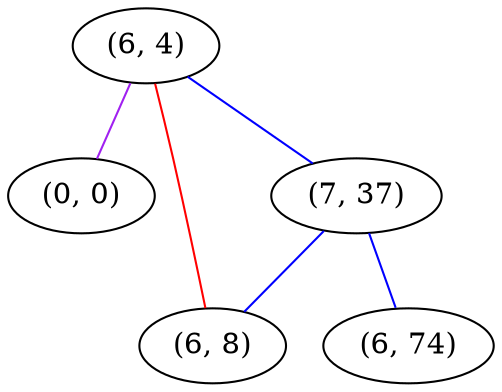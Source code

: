 graph "" {
"(6, 4)";
"(0, 0)";
"(7, 37)";
"(6, 8)";
"(6, 74)";
"(6, 4)" -- "(0, 0)"  [color=purple, key=0, weight=4];
"(6, 4)" -- "(7, 37)"  [color=blue, key=0, weight=3];
"(6, 4)" -- "(6, 8)"  [color=red, key=0, weight=1];
"(7, 37)" -- "(6, 74)"  [color=blue, key=0, weight=3];
"(7, 37)" -- "(6, 8)"  [color=blue, key=0, weight=3];
}

